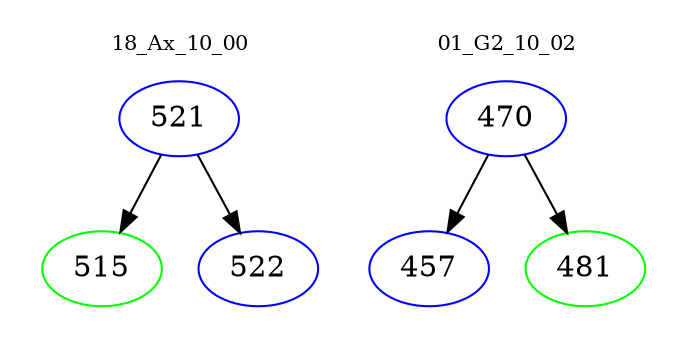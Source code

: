 digraph{
subgraph cluster_0 {
color = white
label = "18_Ax_10_00";
fontsize=10;
T0_521 [label="521", color="blue"]
T0_521 -> T0_515 [color="black"]
T0_515 [label="515", color="green"]
T0_521 -> T0_522 [color="black"]
T0_522 [label="522", color="blue"]
}
subgraph cluster_1 {
color = white
label = "01_G2_10_02";
fontsize=10;
T1_470 [label="470", color="blue"]
T1_470 -> T1_457 [color="black"]
T1_457 [label="457", color="blue"]
T1_470 -> T1_481 [color="black"]
T1_481 [label="481", color="green"]
}
}
